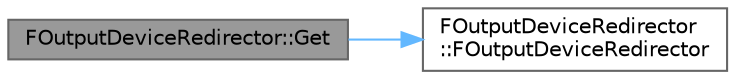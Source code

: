 digraph "FOutputDeviceRedirector::Get"
{
 // INTERACTIVE_SVG=YES
 // LATEX_PDF_SIZE
  bgcolor="transparent";
  edge [fontname=Helvetica,fontsize=10,labelfontname=Helvetica,labelfontsize=10];
  node [fontname=Helvetica,fontsize=10,shape=box,height=0.2,width=0.4];
  rankdir="LR";
  Node1 [id="Node000001",label="FOutputDeviceRedirector::Get",height=0.2,width=0.4,color="gray40", fillcolor="grey60", style="filled", fontcolor="black",tooltip="Get the GLog singleton."];
  Node1 -> Node2 [id="edge1_Node000001_Node000002",color="steelblue1",style="solid",tooltip=" "];
  Node2 [id="Node000002",label="FOutputDeviceRedirector\l::FOutputDeviceRedirector",height=0.2,width=0.4,color="grey40", fillcolor="white", style="filled",URL="$db/d24/classFOutputDeviceRedirector.html#aea8d6ce161c1a2ded7d3f44b668f67e2",tooltip="Initialization constructor."];
}
